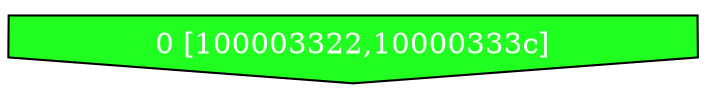 diGraph hexdump{
	hexdump_0  [style=filled fillcolor="#20FF20" fontcolor="#ffffff" shape=invhouse label="0 [100003322,10000333c]"]


}